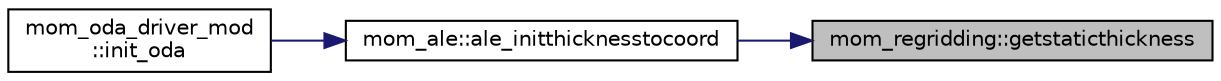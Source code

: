 digraph "mom_regridding::getstaticthickness"
{
 // INTERACTIVE_SVG=YES
 // LATEX_PDF_SIZE
  edge [fontname="Helvetica",fontsize="10",labelfontname="Helvetica",labelfontsize="10"];
  node [fontname="Helvetica",fontsize="10",shape=record];
  rankdir="RL";
  Node1 [label="mom_regridding::getstaticthickness",height=0.2,width=0.4,color="black", fillcolor="grey75", style="filled", fontcolor="black",tooltip="Return coordinate-derived thicknesses for fixed coordinate systems."];
  Node1 -> Node2 [dir="back",color="midnightblue",fontsize="10",style="solid",fontname="Helvetica"];
  Node2 [label="mom_ale::ale_initthicknesstocoord",height=0.2,width=0.4,color="black", fillcolor="white", style="filled",URL="$namespacemom__ale.html#a9fa1d63aa2994e74da912ae87e015c3e",tooltip="Set h to coordinate values for fixed coordinate systems."];
  Node2 -> Node3 [dir="back",color="midnightblue",fontsize="10",style="solid",fontname="Helvetica"];
  Node3 [label="mom_oda_driver_mod\l::init_oda",height=0.2,width=0.4,color="black", fillcolor="white", style="filled",URL="$namespacemom__oda__driver__mod.html#aaaf67b8d0e0db3ba3dfe09e24d2b8b24",tooltip="initialize First_guess (prior) and Analysis grid information for all ensemble members"];
}
